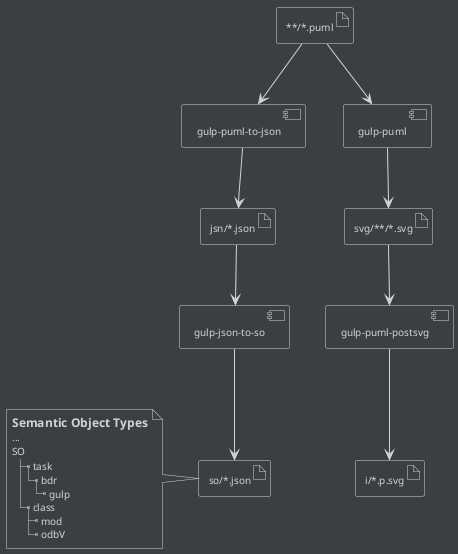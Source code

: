 @startuml


skinparam {
  shadowing false
  componentStyle uml2
  BackgroundColor   #3C3F41
  defaultFontColor  LightGrey
  defaultFontName   "Ubuntu Mono"
  defaultFontSize   10
  title {
    FontSize        30
    'FontName "Gill Sans MT"
    'FontStyle Bold
  }
  legend {
    BackgroundColor #3C3F41
    BorderColor     #3C3F41
    FontColor       LightGrey
  }
  component {
    BorderColor     LightGrey
    BackgroundColor #3C3F41
    ArrowColor      LightGrey
    ArrowFontColor  LightGrey
    FontColor       LightGrey
  }
  package {
    BorderColor     LightGrey
    BackgroundColor #3C3F41
    FontColor       LightGrey
  }
  folder {
    BorderColor     LightGrey
    BackgroundColor #3C3F41
    FontColor       LightGrey
  }
  database {
    BorderColor     LightGrey
    BackgroundColor #3C3F41
    FontColor       LightGrey
  }
  rectangle {
    BorderColor     LightGrey
    BackgroundColor #3C3F41
    FontColor       LightGrey
  }
  frame {
    BorderColor     LightGrey
    BackgroundColor #3C3F41
    FontColor       LightGrey
  }
  node {
    BorderColor     LightGrey
    BackgroundColor #3C3F41
    FontColor       LightGrey
  }
  note {
    BorderColor     LightGrey
    BackgroundColor #3C3F41
    FontColor       LightGrey
    'FontName   "Hack"
  }
  artifact {
    BorderColor     LightGrey
    BackgroundColor #3C3F41
    FontColor       LightGrey
    'FontName   "Hack"
  }
}

!define _F <&folder>
!define _f <&file>
!define _b <&cog>
!define _d <&document>
!define _g <&globe>
!define _l <&link-intact>
!define _h <&hard-drive>
!define _x <&box>
!define _k <&key>

artifact "**/*.puml"    as pu
[gulp-puml-to-json]     as utj
artifact "jsn/*.json"   as jsn
[gulp-puml]             as uts
artifact "svg/**/*.svg" as svg
[gulp-puml-postsvg]     as sts
artifact "i/*.p.svg"    as psvg
[gulp-json-to-so]       as jto
artifact "so/*.json"    as so

pu  --> utj
utj --> jsn
jsn --> jto
jto --> so

pu  --> uts
uts --> svg
svg --> sts
sts --> psvg

note as n0
== Semantic Object Types
...
SO
|_ task
  |_ bdr
    |_ gulp
|_ class
  |_ mod
  |_ odbV
end note

n0 . so

@enduml
